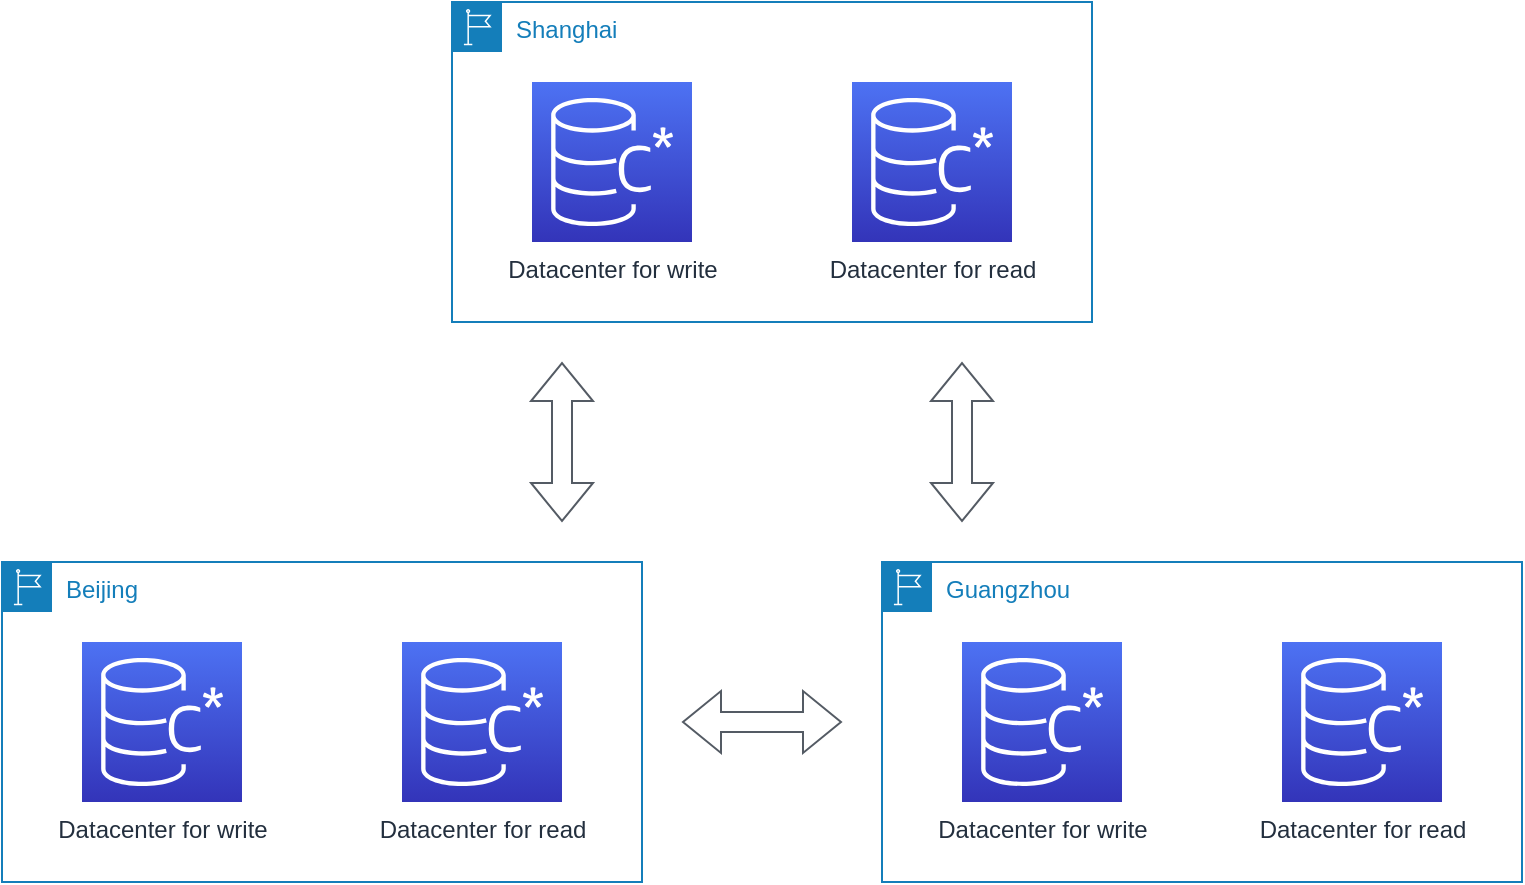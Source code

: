 <mxfile version="13.5.3"><diagram id="75CX4MXrDZhfI0W5nOfu" name="Page-1"><mxGraphModel dx="1422" dy="678" grid="1" gridSize="10" guides="1" tooltips="1" connect="1" arrows="1" fold="1" page="1" pageScale="1" pageWidth="850" pageHeight="1100" math="0" shadow="0"><root><mxCell id="0"/><mxCell id="1" parent="0"/><mxCell id="FvrtZ2QjsGofYE8c0Dd3-3" value="Shanghai" style="points=[[0,0],[0.25,0],[0.5,0],[0.75,0],[1,0],[1,0.25],[1,0.5],[1,0.75],[1,1],[0.75,1],[0.5,1],[0.25,1],[0,1],[0,0.75],[0,0.5],[0,0.25]];outlineConnect=0;gradientColor=none;html=1;whiteSpace=wrap;fontSize=12;fontStyle=0;shape=mxgraph.aws4.group;grIcon=mxgraph.aws4.group_region;strokeColor=#147EBA;fillColor=none;verticalAlign=top;align=left;spacingLeft=30;fontColor=#147EBA;dashed=0;" vertex="1" parent="1"><mxGeometry x="265" y="80" width="320" height="160" as="geometry"/></mxCell><mxCell id="FvrtZ2QjsGofYE8c0Dd3-2" value="Datacenter for write" style="outlineConnect=0;fontColor=#232F3E;gradientColor=#4D72F3;gradientDirection=north;fillColor=#3334B9;strokeColor=#ffffff;dashed=0;verticalLabelPosition=bottom;verticalAlign=top;align=center;html=1;fontSize=12;fontStyle=0;aspect=fixed;shape=mxgraph.aws4.resourceIcon;resIcon=mxgraph.aws4.managed_apache_cassandra_service;" vertex="1" parent="1"><mxGeometry x="305" y="120" width="80" height="80" as="geometry"/></mxCell><mxCell id="FvrtZ2QjsGofYE8c0Dd3-4" value="Datacenter for read" style="outlineConnect=0;fontColor=#232F3E;gradientColor=#4D72F3;gradientDirection=north;fillColor=#3334B9;strokeColor=#ffffff;dashed=0;verticalLabelPosition=bottom;verticalAlign=top;align=center;html=1;fontSize=12;fontStyle=0;aspect=fixed;shape=mxgraph.aws4.resourceIcon;resIcon=mxgraph.aws4.managed_apache_cassandra_service;" vertex="1" parent="1"><mxGeometry x="465" y="120" width="80" height="80" as="geometry"/></mxCell><mxCell id="FvrtZ2QjsGofYE8c0Dd3-5" value="Beijing" style="points=[[0,0],[0.25,0],[0.5,0],[0.75,0],[1,0],[1,0.25],[1,0.5],[1,0.75],[1,1],[0.75,1],[0.5,1],[0.25,1],[0,1],[0,0.75],[0,0.5],[0,0.25]];outlineConnect=0;gradientColor=none;html=1;whiteSpace=wrap;fontSize=12;fontStyle=0;shape=mxgraph.aws4.group;grIcon=mxgraph.aws4.group_region;strokeColor=#147EBA;fillColor=none;verticalAlign=top;align=left;spacingLeft=30;fontColor=#147EBA;dashed=0;" vertex="1" parent="1"><mxGeometry x="40" y="360" width="320" height="160" as="geometry"/></mxCell><mxCell id="FvrtZ2QjsGofYE8c0Dd3-6" value="Datacenter for write" style="outlineConnect=0;fontColor=#232F3E;gradientColor=#4D72F3;gradientDirection=north;fillColor=#3334B9;strokeColor=#ffffff;dashed=0;verticalLabelPosition=bottom;verticalAlign=top;align=center;html=1;fontSize=12;fontStyle=0;aspect=fixed;shape=mxgraph.aws4.resourceIcon;resIcon=mxgraph.aws4.managed_apache_cassandra_service;" vertex="1" parent="1"><mxGeometry x="80" y="400" width="80" height="80" as="geometry"/></mxCell><mxCell id="FvrtZ2QjsGofYE8c0Dd3-7" value="Datacenter for read" style="outlineConnect=0;fontColor=#232F3E;gradientColor=#4D72F3;gradientDirection=north;fillColor=#3334B9;strokeColor=#ffffff;dashed=0;verticalLabelPosition=bottom;verticalAlign=top;align=center;html=1;fontSize=12;fontStyle=0;aspect=fixed;shape=mxgraph.aws4.resourceIcon;resIcon=mxgraph.aws4.managed_apache_cassandra_service;" vertex="1" parent="1"><mxGeometry x="240" y="400" width="80" height="80" as="geometry"/></mxCell><mxCell id="FvrtZ2QjsGofYE8c0Dd3-8" value="Guangzhou" style="points=[[0,0],[0.25,0],[0.5,0],[0.75,0],[1,0],[1,0.25],[1,0.5],[1,0.75],[1,1],[0.75,1],[0.5,1],[0.25,1],[0,1],[0,0.75],[0,0.5],[0,0.25]];outlineConnect=0;gradientColor=none;html=1;whiteSpace=wrap;fontSize=12;fontStyle=0;shape=mxgraph.aws4.group;grIcon=mxgraph.aws4.group_region;strokeColor=#147EBA;fillColor=none;verticalAlign=top;align=left;spacingLeft=30;fontColor=#147EBA;dashed=0;" vertex="1" parent="1"><mxGeometry x="480" y="360" width="320" height="160" as="geometry"/></mxCell><mxCell id="FvrtZ2QjsGofYE8c0Dd3-9" value="Datacenter for write" style="outlineConnect=0;fontColor=#232F3E;gradientColor=#4D72F3;gradientDirection=north;fillColor=#3334B9;strokeColor=#ffffff;dashed=0;verticalLabelPosition=bottom;verticalAlign=top;align=center;html=1;fontSize=12;fontStyle=0;aspect=fixed;shape=mxgraph.aws4.resourceIcon;resIcon=mxgraph.aws4.managed_apache_cassandra_service;" vertex="1" parent="1"><mxGeometry x="520" y="400" width="80" height="80" as="geometry"/></mxCell><mxCell id="FvrtZ2QjsGofYE8c0Dd3-10" value="Datacenter for read" style="outlineConnect=0;fontColor=#232F3E;gradientColor=#4D72F3;gradientDirection=north;fillColor=#3334B9;strokeColor=#ffffff;dashed=0;verticalLabelPosition=bottom;verticalAlign=top;align=center;html=1;fontSize=12;fontStyle=0;aspect=fixed;shape=mxgraph.aws4.resourceIcon;resIcon=mxgraph.aws4.managed_apache_cassandra_service;" vertex="1" parent="1"><mxGeometry x="680" y="400" width="80" height="80" as="geometry"/></mxCell><mxCell id="FvrtZ2QjsGofYE8c0Dd3-11" value="" style="html=1;endArrow=block;elbow=vertical;startArrow=block;startFill=1;endFill=1;strokeColor=#545B64;rounded=0;shape=flexArrow;" edge="1" parent="1"><mxGeometry width="100" relative="1" as="geometry"><mxPoint x="380" y="440" as="sourcePoint"/><mxPoint x="460" y="440" as="targetPoint"/></mxGeometry></mxCell><mxCell id="FvrtZ2QjsGofYE8c0Dd3-12" value="" style="html=1;endArrow=block;elbow=vertical;startArrow=block;startFill=1;endFill=1;strokeColor=#545B64;rounded=0;shape=flexArrow;" edge="1" parent="1"><mxGeometry width="100" relative="1" as="geometry"><mxPoint x="320" y="340" as="sourcePoint"/><mxPoint x="320" y="260" as="targetPoint"/></mxGeometry></mxCell><mxCell id="FvrtZ2QjsGofYE8c0Dd3-13" value="" style="html=1;endArrow=block;elbow=vertical;startArrow=block;startFill=1;endFill=1;strokeColor=#545B64;rounded=0;shape=flexArrow;" edge="1" parent="1"><mxGeometry width="100" relative="1" as="geometry"><mxPoint x="520" y="340" as="sourcePoint"/><mxPoint x="520" y="260" as="targetPoint"/></mxGeometry></mxCell></root></mxGraphModel></diagram></mxfile>
